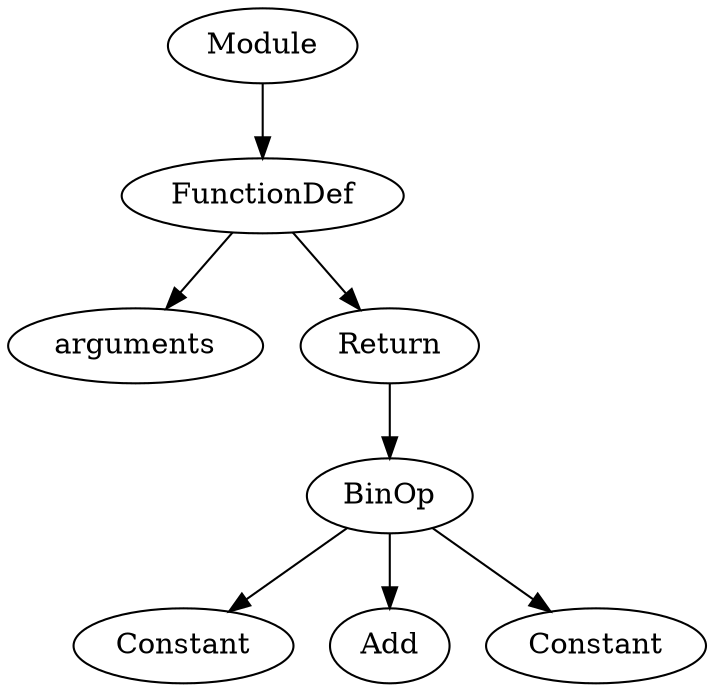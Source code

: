 digraph {
	rankdir=TB
	<ast.Module object at 0x7b2bae779310> [label=Module]
	<ast.FunctionDef object at 0x7b2bae779b50> [label=FunctionDef]
	<ast.Module object at 0x7b2bae779310> -> <ast.FunctionDef object at 0x7b2bae779b50>
	<ast.arguments object at 0x7b2bae779910> [label=arguments]
	<ast.FunctionDef object at 0x7b2bae779b50> -> <ast.arguments object at 0x7b2bae779910>
	<ast.Return object at 0x7b2bae779820> [label=Return]
	<ast.FunctionDef object at 0x7b2bae779b50> -> <ast.Return object at 0x7b2bae779820>
	<ast.BinOp object at 0x7b2bae779190> [label=BinOp]
	<ast.Return object at 0x7b2bae779820> -> <ast.BinOp object at 0x7b2bae779190>
	<ast.Constant object at 0x7b2bae779640> [label=Constant]
	<ast.BinOp object at 0x7b2bae779190> -> <ast.Constant object at 0x7b2bae779640>
	<ast.Add object at 0x7b2bae781820> [label=Add]
	<ast.BinOp object at 0x7b2bae779190> -> <ast.Add object at 0x7b2bae781820>
	<ast.Constant object at 0x7b2bae56d310> [label=Constant]
	<ast.BinOp object at 0x7b2bae779190> -> <ast.Constant object at 0x7b2bae56d310>
}

